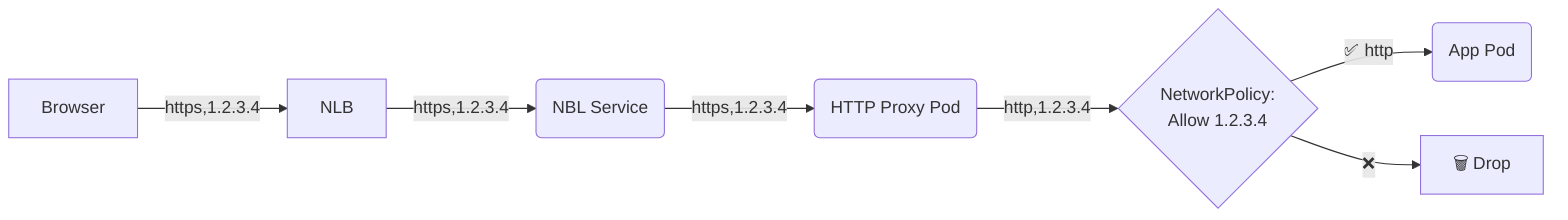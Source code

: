 flowchart LR
    A[Browser] -->|https,1.2.3.4| B[NLB]
    B --> |https,1.2.3.4|C(NBL Service)
    C --> |https,1.2.3.4|D(HTTP Proxy Pod)
    D --> |http,1.2.3.4|P{NetworkPolicy: <br />Allow 1.2.3.4}
    P -->|✅ http|E(App Pod)
    P --> |❌|F[🗑️ Drop]